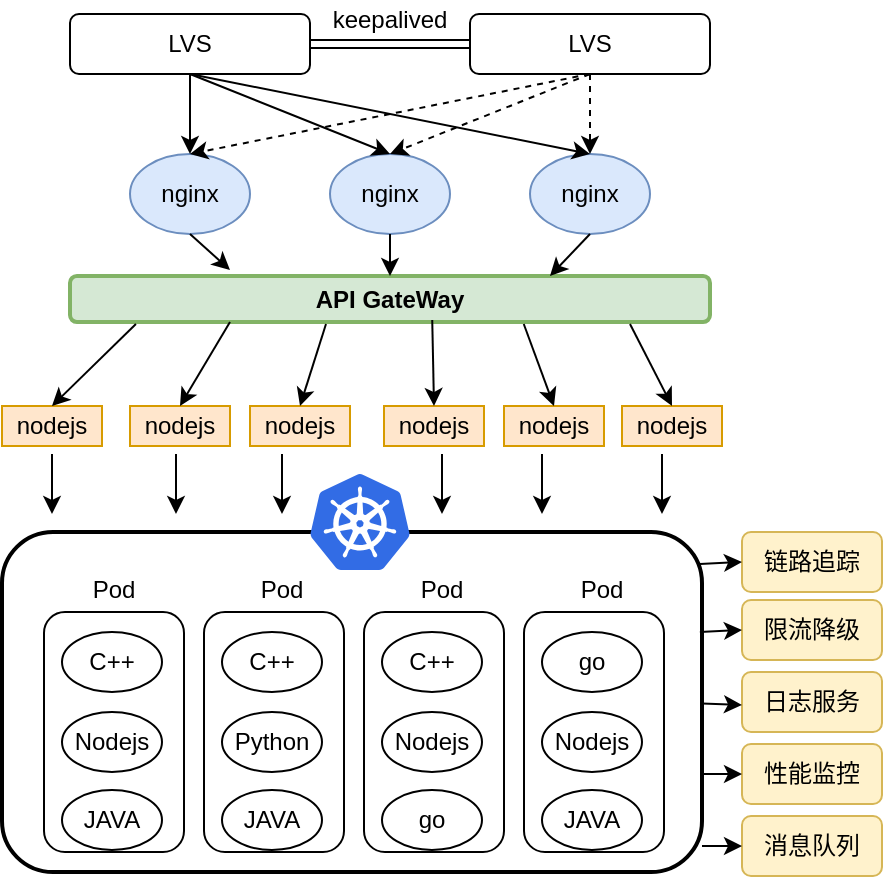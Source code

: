 <mxfile version="14.7.6" type="github">
  <diagram id="G6n_RN8hPcjFfGTwde5l" name="第 1 页">
    <mxGraphModel dx="1422" dy="762" grid="1" gridSize="10" guides="1" tooltips="1" connect="1" arrows="1" fold="1" page="1" pageScale="1" pageWidth="827" pageHeight="1169" math="0" shadow="0">
      <root>
        <mxCell id="0" />
        <mxCell id="1" parent="0" />
        <mxCell id="Mq0KSwzrodGalVTR2X-r-3" style="edgeStyle=orthogonalEdgeStyle;shape=link;rounded=0;orthogonalLoop=1;jettySize=auto;html=1;exitX=1;exitY=0.5;exitDx=0;exitDy=0;entryX=0;entryY=0.5;entryDx=0;entryDy=0;" edge="1" parent="1" source="Mq0KSwzrodGalVTR2X-r-1" target="Mq0KSwzrodGalVTR2X-r-2">
          <mxGeometry relative="1" as="geometry" />
        </mxCell>
        <mxCell id="Mq0KSwzrodGalVTR2X-r-1" value="LVS" style="rounded=1;whiteSpace=wrap;html=1;" vertex="1" parent="1">
          <mxGeometry x="194" y="90" width="120" height="30" as="geometry" />
        </mxCell>
        <mxCell id="Mq0KSwzrodGalVTR2X-r-2" value="LVS" style="rounded=1;whiteSpace=wrap;html=1;" vertex="1" parent="1">
          <mxGeometry x="394" y="90" width="120" height="30" as="geometry" />
        </mxCell>
        <mxCell id="Mq0KSwzrodGalVTR2X-r-4" value="keepalived" style="text;html=1;strokeColor=none;fillColor=none;align=center;verticalAlign=middle;whiteSpace=wrap;rounded=0;" vertex="1" parent="1">
          <mxGeometry x="334" y="83" width="40" height="20" as="geometry" />
        </mxCell>
        <mxCell id="Mq0KSwzrodGalVTR2X-r-5" value="nginx" style="ellipse;whiteSpace=wrap;html=1;fillColor=#dae8fc;strokeColor=#6c8ebf;" vertex="1" parent="1">
          <mxGeometry x="224" y="160" width="60" height="40" as="geometry" />
        </mxCell>
        <mxCell id="Mq0KSwzrodGalVTR2X-r-6" value="nginx" style="ellipse;whiteSpace=wrap;html=1;fillColor=#dae8fc;strokeColor=#6c8ebf;" vertex="1" parent="1">
          <mxGeometry x="324" y="160" width="60" height="40" as="geometry" />
        </mxCell>
        <mxCell id="Mq0KSwzrodGalVTR2X-r-7" value="nginx" style="ellipse;whiteSpace=wrap;html=1;fillColor=#dae8fc;strokeColor=#6c8ebf;" vertex="1" parent="1">
          <mxGeometry x="424" y="160" width="60" height="40" as="geometry" />
        </mxCell>
        <mxCell id="Mq0KSwzrodGalVTR2X-r-8" value="nodejs" style="rounded=0;whiteSpace=wrap;html=1;fillColor=#ffe6cc;strokeColor=#d79b00;" vertex="1" parent="1">
          <mxGeometry x="160" y="286" width="50" height="20" as="geometry" />
        </mxCell>
        <mxCell id="Mq0KSwzrodGalVTR2X-r-11" value="nodejs" style="rounded=0;whiteSpace=wrap;html=1;fillColor=#ffe6cc;strokeColor=#d79b00;" vertex="1" parent="1">
          <mxGeometry x="224" y="286" width="50" height="20" as="geometry" />
        </mxCell>
        <mxCell id="Mq0KSwzrodGalVTR2X-r-12" value="nodejs" style="rounded=0;whiteSpace=wrap;html=1;fillColor=#ffe6cc;strokeColor=#d79b00;" vertex="1" parent="1">
          <mxGeometry x="284" y="286" width="50" height="20" as="geometry" />
        </mxCell>
        <mxCell id="Mq0KSwzrodGalVTR2X-r-13" value="nodejs" style="rounded=0;whiteSpace=wrap;html=1;fillColor=#ffe6cc;strokeColor=#d79b00;" vertex="1" parent="1">
          <mxGeometry x="351" y="286" width="50" height="20" as="geometry" />
        </mxCell>
        <mxCell id="Mq0KSwzrodGalVTR2X-r-14" value="nodejs" style="rounded=0;whiteSpace=wrap;html=1;fillColor=#ffe6cc;strokeColor=#d79b00;" vertex="1" parent="1">
          <mxGeometry x="411" y="286" width="50" height="20" as="geometry" />
        </mxCell>
        <mxCell id="Mq0KSwzrodGalVTR2X-r-15" value="nodejs" style="rounded=0;whiteSpace=wrap;html=1;fillColor=#ffe6cc;strokeColor=#d79b00;" vertex="1" parent="1">
          <mxGeometry x="470" y="286" width="50" height="20" as="geometry" />
        </mxCell>
        <mxCell id="Mq0KSwzrodGalVTR2X-r-19" value="" style="endArrow=classic;html=1;entryX=0.5;entryY=0;entryDx=0;entryDy=0;exitX=0.5;exitY=1;exitDx=0;exitDy=0;" edge="1" parent="1" source="Mq0KSwzrodGalVTR2X-r-1" target="Mq0KSwzrodGalVTR2X-r-5">
          <mxGeometry width="50" height="50" relative="1" as="geometry">
            <mxPoint x="154" y="170" as="sourcePoint" />
            <mxPoint x="204" y="120" as="targetPoint" />
          </mxGeometry>
        </mxCell>
        <mxCell id="Mq0KSwzrodGalVTR2X-r-20" value="" style="endArrow=classic;html=1;entryX=0.5;entryY=0;entryDx=0;entryDy=0;exitX=0.5;exitY=1;exitDx=0;exitDy=0;" edge="1" parent="1" source="Mq0KSwzrodGalVTR2X-r-1" target="Mq0KSwzrodGalVTR2X-r-6">
          <mxGeometry width="50" height="50" relative="1" as="geometry">
            <mxPoint x="294" y="130" as="sourcePoint" />
            <mxPoint x="244" y="160" as="targetPoint" />
          </mxGeometry>
        </mxCell>
        <mxCell id="Mq0KSwzrodGalVTR2X-r-25" value="" style="endArrow=classic;html=1;entryX=0.5;entryY=0;entryDx=0;entryDy=0;" edge="1" parent="1" target="Mq0KSwzrodGalVTR2X-r-7">
          <mxGeometry width="50" height="50" relative="1" as="geometry">
            <mxPoint x="254" y="120" as="sourcePoint" />
            <mxPoint x="394" y="370" as="targetPoint" />
          </mxGeometry>
        </mxCell>
        <mxCell id="Mq0KSwzrodGalVTR2X-r-26" value="" style="endArrow=classic;html=1;exitX=0.5;exitY=1;exitDx=0;exitDy=0;dashed=1;" edge="1" parent="1" source="Mq0KSwzrodGalVTR2X-r-2">
          <mxGeometry width="50" height="50" relative="1" as="geometry">
            <mxPoint x="344" y="420" as="sourcePoint" />
            <mxPoint x="454" y="160" as="targetPoint" />
          </mxGeometry>
        </mxCell>
        <mxCell id="Mq0KSwzrodGalVTR2X-r-28" value="" style="endArrow=classic;html=1;dashed=1;" edge="1" parent="1">
          <mxGeometry width="50" height="50" relative="1" as="geometry">
            <mxPoint x="454" y="120" as="sourcePoint" />
            <mxPoint x="354" y="160" as="targetPoint" />
          </mxGeometry>
        </mxCell>
        <mxCell id="Mq0KSwzrodGalVTR2X-r-29" value="" style="endArrow=classic;html=1;exitX=0.5;exitY=1;exitDx=0;exitDy=0;dashed=1;" edge="1" parent="1" source="Mq0KSwzrodGalVTR2X-r-2">
          <mxGeometry width="50" height="50" relative="1" as="geometry">
            <mxPoint x="134" y="200" as="sourcePoint" />
            <mxPoint x="254" y="160" as="targetPoint" />
          </mxGeometry>
        </mxCell>
        <mxCell id="Mq0KSwzrodGalVTR2X-r-41" value="" style="rounded=1;whiteSpace=wrap;html=1;strokeWidth=2;" vertex="1" parent="1">
          <mxGeometry x="160" y="349" width="350" height="170" as="geometry" />
        </mxCell>
        <mxCell id="Mq0KSwzrodGalVTR2X-r-42" value="" style="aspect=fixed;html=1;points=[];align=center;image;fontSize=12;image=img/lib/mscae/Kubernetes.svg;" vertex="1" parent="1">
          <mxGeometry x="314" y="320" width="50" height="48" as="geometry" />
        </mxCell>
        <mxCell id="Mq0KSwzrodGalVTR2X-r-43" value="链路追踪" style="rounded=1;whiteSpace=wrap;html=1;fillColor=#fff2cc;strokeColor=#d6b656;" vertex="1" parent="1">
          <mxGeometry x="530" y="349" width="70" height="30" as="geometry" />
        </mxCell>
        <mxCell id="Mq0KSwzrodGalVTR2X-r-44" value="限流降级" style="rounded=1;whiteSpace=wrap;html=1;fillColor=#fff2cc;strokeColor=#d6b656;" vertex="1" parent="1">
          <mxGeometry x="530" y="383" width="70" height="30" as="geometry" />
        </mxCell>
        <mxCell id="Mq0KSwzrodGalVTR2X-r-45" value="日志服务" style="rounded=1;whiteSpace=wrap;html=1;fillColor=#fff2cc;strokeColor=#d6b656;" vertex="1" parent="1">
          <mxGeometry x="530" y="419" width="70" height="30" as="geometry" />
        </mxCell>
        <mxCell id="Mq0KSwzrodGalVTR2X-r-46" value="性能监控" style="rounded=1;whiteSpace=wrap;html=1;fillColor=#fff2cc;strokeColor=#d6b656;" vertex="1" parent="1">
          <mxGeometry x="530" y="455" width="70" height="30" as="geometry" />
        </mxCell>
        <mxCell id="Mq0KSwzrodGalVTR2X-r-47" value="消息队列" style="rounded=1;whiteSpace=wrap;html=1;fillColor=#fff2cc;strokeColor=#d6b656;" vertex="1" parent="1">
          <mxGeometry x="530" y="491" width="70" height="30" as="geometry" />
        </mxCell>
        <mxCell id="Mq0KSwzrodGalVTR2X-r-53" value="" style="rounded=1;whiteSpace=wrap;html=1;" vertex="1" parent="1">
          <mxGeometry x="181" y="389" width="70" height="120" as="geometry" />
        </mxCell>
        <mxCell id="Mq0KSwzrodGalVTR2X-r-54" value="" style="rounded=1;whiteSpace=wrap;html=1;" vertex="1" parent="1">
          <mxGeometry x="261" y="389" width="70" height="120" as="geometry" />
        </mxCell>
        <mxCell id="Mq0KSwzrodGalVTR2X-r-55" value="" style="rounded=1;whiteSpace=wrap;html=1;" vertex="1" parent="1">
          <mxGeometry x="341" y="389" width="70" height="120" as="geometry" />
        </mxCell>
        <mxCell id="Mq0KSwzrodGalVTR2X-r-56" value="" style="rounded=1;whiteSpace=wrap;html=1;" vertex="1" parent="1">
          <mxGeometry x="421" y="389" width="70" height="120" as="geometry" />
        </mxCell>
        <mxCell id="Mq0KSwzrodGalVTR2X-r-57" value="Pod" style="text;html=1;strokeColor=none;fillColor=none;align=center;verticalAlign=middle;whiteSpace=wrap;rounded=0;" vertex="1" parent="1">
          <mxGeometry x="196" y="368" width="40" height="20" as="geometry" />
        </mxCell>
        <mxCell id="Mq0KSwzrodGalVTR2X-r-58" value="Pod" style="text;html=1;strokeColor=none;fillColor=none;align=center;verticalAlign=middle;whiteSpace=wrap;rounded=0;" vertex="1" parent="1">
          <mxGeometry x="280" y="368" width="40" height="20" as="geometry" />
        </mxCell>
        <mxCell id="Mq0KSwzrodGalVTR2X-r-59" value="Pod" style="text;html=1;strokeColor=none;fillColor=none;align=center;verticalAlign=middle;whiteSpace=wrap;rounded=0;" vertex="1" parent="1">
          <mxGeometry x="360" y="368" width="40" height="20" as="geometry" />
        </mxCell>
        <mxCell id="Mq0KSwzrodGalVTR2X-r-60" value="Pod" style="text;html=1;strokeColor=none;fillColor=none;align=center;verticalAlign=middle;whiteSpace=wrap;rounded=0;" vertex="1" parent="1">
          <mxGeometry x="440" y="368" width="40" height="20" as="geometry" />
        </mxCell>
        <mxCell id="Mq0KSwzrodGalVTR2X-r-61" value="C++" style="ellipse;whiteSpace=wrap;html=1;" vertex="1" parent="1">
          <mxGeometry x="190" y="399" width="50" height="30" as="geometry" />
        </mxCell>
        <mxCell id="Mq0KSwzrodGalVTR2X-r-64" value="Nodejs" style="ellipse;whiteSpace=wrap;html=1;" vertex="1" parent="1">
          <mxGeometry x="190" y="439" width="50" height="30" as="geometry" />
        </mxCell>
        <mxCell id="Mq0KSwzrodGalVTR2X-r-65" value="JAVA" style="ellipse;whiteSpace=wrap;html=1;" vertex="1" parent="1">
          <mxGeometry x="190" y="478" width="50" height="30" as="geometry" />
        </mxCell>
        <mxCell id="Mq0KSwzrodGalVTR2X-r-66" value="Python" style="ellipse;whiteSpace=wrap;html=1;" vertex="1" parent="1">
          <mxGeometry x="270" y="439" width="50" height="30" as="geometry" />
        </mxCell>
        <mxCell id="Mq0KSwzrodGalVTR2X-r-67" value="C++" style="ellipse;whiteSpace=wrap;html=1;" vertex="1" parent="1">
          <mxGeometry x="270" y="399" width="50" height="30" as="geometry" />
        </mxCell>
        <mxCell id="Mq0KSwzrodGalVTR2X-r-68" value="JAVA" style="ellipse;whiteSpace=wrap;html=1;" vertex="1" parent="1">
          <mxGeometry x="270" y="478" width="50" height="30" as="geometry" />
        </mxCell>
        <mxCell id="Mq0KSwzrodGalVTR2X-r-69" value="Nodejs" style="ellipse;whiteSpace=wrap;html=1;" vertex="1" parent="1">
          <mxGeometry x="350" y="439" width="50" height="30" as="geometry" />
        </mxCell>
        <mxCell id="Mq0KSwzrodGalVTR2X-r-70" value="C++" style="ellipse;whiteSpace=wrap;html=1;" vertex="1" parent="1">
          <mxGeometry x="350" y="399" width="50" height="30" as="geometry" />
        </mxCell>
        <mxCell id="Mq0KSwzrodGalVTR2X-r-71" value="go" style="ellipse;whiteSpace=wrap;html=1;" vertex="1" parent="1">
          <mxGeometry x="350" y="478" width="50" height="30" as="geometry" />
        </mxCell>
        <mxCell id="Mq0KSwzrodGalVTR2X-r-72" value="Nodejs" style="ellipse;whiteSpace=wrap;html=1;" vertex="1" parent="1">
          <mxGeometry x="430" y="439" width="50" height="30" as="geometry" />
        </mxCell>
        <mxCell id="Mq0KSwzrodGalVTR2X-r-73" value="go" style="ellipse;whiteSpace=wrap;html=1;" vertex="1" parent="1">
          <mxGeometry x="430" y="399" width="50" height="30" as="geometry" />
        </mxCell>
        <mxCell id="Mq0KSwzrodGalVTR2X-r-74" value="JAVA" style="ellipse;whiteSpace=wrap;html=1;" vertex="1" parent="1">
          <mxGeometry x="430" y="478" width="50" height="30" as="geometry" />
        </mxCell>
        <mxCell id="Mq0KSwzrodGalVTR2X-r-75" value="&lt;b&gt;API GateWay&lt;/b&gt;" style="rounded=1;whiteSpace=wrap;html=1;strokeWidth=2;fillColor=#d5e8d4;strokeColor=#82b366;" vertex="1" parent="1">
          <mxGeometry x="194" y="221" width="320" height="23" as="geometry" />
        </mxCell>
        <mxCell id="Mq0KSwzrodGalVTR2X-r-76" value="" style="endArrow=classic;html=1;exitX=0.5;exitY=1;exitDx=0;exitDy=0;" edge="1" parent="1" source="Mq0KSwzrodGalVTR2X-r-5">
          <mxGeometry width="50" height="50" relative="1" as="geometry">
            <mxPoint x="94" y="220" as="sourcePoint" />
            <mxPoint x="274" y="218" as="targetPoint" />
          </mxGeometry>
        </mxCell>
        <mxCell id="Mq0KSwzrodGalVTR2X-r-77" value="" style="endArrow=classic;html=1;entryX=0.5;entryY=0;entryDx=0;entryDy=0;exitX=0.5;exitY=1;exitDx=0;exitDy=0;" edge="1" parent="1" source="Mq0KSwzrodGalVTR2X-r-6" target="Mq0KSwzrodGalVTR2X-r-75">
          <mxGeometry width="50" height="50" relative="1" as="geometry">
            <mxPoint x="44" y="300" as="sourcePoint" />
            <mxPoint x="94" y="250" as="targetPoint" />
          </mxGeometry>
        </mxCell>
        <mxCell id="Mq0KSwzrodGalVTR2X-r-78" value="" style="endArrow=classic;html=1;entryX=0.75;entryY=0;entryDx=0;entryDy=0;exitX=0.5;exitY=1;exitDx=0;exitDy=0;" edge="1" parent="1" source="Mq0KSwzrodGalVTR2X-r-7" target="Mq0KSwzrodGalVTR2X-r-75">
          <mxGeometry width="50" height="50" relative="1" as="geometry">
            <mxPoint x="94" y="260" as="sourcePoint" />
            <mxPoint x="144" y="210" as="targetPoint" />
          </mxGeometry>
        </mxCell>
        <mxCell id="Mq0KSwzrodGalVTR2X-r-79" value="" style="endArrow=classic;html=1;exitX=0.103;exitY=1.043;exitDx=0;exitDy=0;exitPerimeter=0;entryX=0.5;entryY=0;entryDx=0;entryDy=0;" edge="1" parent="1" source="Mq0KSwzrodGalVTR2X-r-75" target="Mq0KSwzrodGalVTR2X-r-8">
          <mxGeometry width="50" height="50" relative="1" as="geometry">
            <mxPoint x="54" y="420" as="sourcePoint" />
            <mxPoint x="104" y="370" as="targetPoint" />
          </mxGeometry>
        </mxCell>
        <mxCell id="Mq0KSwzrodGalVTR2X-r-80" value="" style="endArrow=classic;html=1;entryX=0.5;entryY=0;entryDx=0;entryDy=0;exitX=0.25;exitY=1;exitDx=0;exitDy=0;" edge="1" parent="1" source="Mq0KSwzrodGalVTR2X-r-75" target="Mq0KSwzrodGalVTR2X-r-11">
          <mxGeometry width="50" height="50" relative="1" as="geometry">
            <mxPoint x="14" y="420" as="sourcePoint" />
            <mxPoint x="64" y="370" as="targetPoint" />
          </mxGeometry>
        </mxCell>
        <mxCell id="Mq0KSwzrodGalVTR2X-r-81" value="" style="endArrow=classic;html=1;entryX=0.5;entryY=0;entryDx=0;entryDy=0;exitX=0.4;exitY=1.043;exitDx=0;exitDy=0;exitPerimeter=0;" edge="1" parent="1" source="Mq0KSwzrodGalVTR2X-r-75" target="Mq0KSwzrodGalVTR2X-r-12">
          <mxGeometry width="50" height="50" relative="1" as="geometry">
            <mxPoint x="314" y="240" as="sourcePoint" />
            <mxPoint x="94" y="340" as="targetPoint" />
          </mxGeometry>
        </mxCell>
        <mxCell id="Mq0KSwzrodGalVTR2X-r-82" value="" style="endArrow=classic;html=1;exitX=0.875;exitY=1.043;exitDx=0;exitDy=0;exitPerimeter=0;entryX=0.5;entryY=0;entryDx=0;entryDy=0;" edge="1" parent="1" source="Mq0KSwzrodGalVTR2X-r-75" target="Mq0KSwzrodGalVTR2X-r-15">
          <mxGeometry width="50" height="50" relative="1" as="geometry">
            <mxPoint x="574" y="350" as="sourcePoint" />
            <mxPoint x="624" y="300" as="targetPoint" />
          </mxGeometry>
        </mxCell>
        <mxCell id="Mq0KSwzrodGalVTR2X-r-83" value="" style="endArrow=classic;html=1;entryX=0.5;entryY=0;entryDx=0;entryDy=0;exitX=0.709;exitY=1.043;exitDx=0;exitDy=0;exitPerimeter=0;" edge="1" parent="1" source="Mq0KSwzrodGalVTR2X-r-75" target="Mq0KSwzrodGalVTR2X-r-14">
          <mxGeometry width="50" height="50" relative="1" as="geometry">
            <mxPoint x="34" y="380" as="sourcePoint" />
            <mxPoint x="84" y="330" as="targetPoint" />
          </mxGeometry>
        </mxCell>
        <mxCell id="Mq0KSwzrodGalVTR2X-r-84" value="" style="endArrow=classic;html=1;entryX=0.5;entryY=0;entryDx=0;entryDy=0;exitX=0.566;exitY=0.957;exitDx=0;exitDy=0;exitPerimeter=0;" edge="1" parent="1" source="Mq0KSwzrodGalVTR2X-r-75" target="Mq0KSwzrodGalVTR2X-r-13">
          <mxGeometry width="50" height="50" relative="1" as="geometry">
            <mxPoint x="374" y="250" as="sourcePoint" />
            <mxPoint x="369" y="280" as="targetPoint" />
          </mxGeometry>
        </mxCell>
        <mxCell id="Mq0KSwzrodGalVTR2X-r-88" value="" style="endArrow=classic;html=1;" edge="1" parent="1">
          <mxGeometry width="50" height="50" relative="1" as="geometry">
            <mxPoint x="185" y="310" as="sourcePoint" />
            <mxPoint x="185" y="340" as="targetPoint" />
          </mxGeometry>
        </mxCell>
        <mxCell id="Mq0KSwzrodGalVTR2X-r-89" value="" style="endArrow=classic;html=1;" edge="1" parent="1">
          <mxGeometry width="50" height="50" relative="1" as="geometry">
            <mxPoint x="247" y="310" as="sourcePoint" />
            <mxPoint x="247" y="340" as="targetPoint" />
          </mxGeometry>
        </mxCell>
        <mxCell id="Mq0KSwzrodGalVTR2X-r-90" value="" style="endArrow=classic;html=1;" edge="1" parent="1">
          <mxGeometry width="50" height="50" relative="1" as="geometry">
            <mxPoint x="300" y="310" as="sourcePoint" />
            <mxPoint x="300" y="340" as="targetPoint" />
          </mxGeometry>
        </mxCell>
        <mxCell id="Mq0KSwzrodGalVTR2X-r-91" value="" style="endArrow=classic;html=1;" edge="1" parent="1">
          <mxGeometry width="50" height="50" relative="1" as="geometry">
            <mxPoint x="380" y="310" as="sourcePoint" />
            <mxPoint x="380" y="340" as="targetPoint" />
          </mxGeometry>
        </mxCell>
        <mxCell id="Mq0KSwzrodGalVTR2X-r-92" value="" style="endArrow=classic;html=1;" edge="1" parent="1">
          <mxGeometry width="50" height="50" relative="1" as="geometry">
            <mxPoint x="430" y="310" as="sourcePoint" />
            <mxPoint x="430" y="340" as="targetPoint" />
          </mxGeometry>
        </mxCell>
        <mxCell id="Mq0KSwzrodGalVTR2X-r-94" value="" style="endArrow=classic;html=1;" edge="1" parent="1">
          <mxGeometry width="50" height="50" relative="1" as="geometry">
            <mxPoint x="490" y="310" as="sourcePoint" />
            <mxPoint x="490" y="340" as="targetPoint" />
          </mxGeometry>
        </mxCell>
        <mxCell id="Mq0KSwzrodGalVTR2X-r-95" value="" style="endArrow=classic;html=1;exitX=0.997;exitY=0.094;exitDx=0;exitDy=0;exitPerimeter=0;entryX=0;entryY=0.5;entryDx=0;entryDy=0;" edge="1" parent="1" source="Mq0KSwzrodGalVTR2X-r-41" target="Mq0KSwzrodGalVTR2X-r-43">
          <mxGeometry width="50" height="50" relative="1" as="geometry">
            <mxPoint x="510" y="670" as="sourcePoint" />
            <mxPoint x="560" y="620" as="targetPoint" />
          </mxGeometry>
        </mxCell>
        <mxCell id="Mq0KSwzrodGalVTR2X-r-96" value="" style="endArrow=classic;html=1;entryX=0;entryY=0.5;entryDx=0;entryDy=0;exitX=0.997;exitY=0.294;exitDx=0;exitDy=0;exitPerimeter=0;" edge="1" parent="1" source="Mq0KSwzrodGalVTR2X-r-41" target="Mq0KSwzrodGalVTR2X-r-44">
          <mxGeometry width="50" height="50" relative="1" as="geometry">
            <mxPoint x="500" y="640" as="sourcePoint" />
            <mxPoint x="530" y="640" as="targetPoint" />
          </mxGeometry>
        </mxCell>
        <mxCell id="Mq0KSwzrodGalVTR2X-r-97" value="" style="endArrow=classic;html=1;entryX=0;entryY=0.75;entryDx=0;entryDy=0;" edge="1" parent="1">
          <mxGeometry width="50" height="50" relative="1" as="geometry">
            <mxPoint x="510" y="434.731" as="sourcePoint" />
            <mxPoint x="530" y="435.5" as="targetPoint" />
          </mxGeometry>
        </mxCell>
        <mxCell id="Mq0KSwzrodGalVTR2X-r-98" value="" style="endArrow=classic;html=1;entryX=0;entryY=0.5;entryDx=0;entryDy=0;" edge="1" parent="1" target="Mq0KSwzrodGalVTR2X-r-46">
          <mxGeometry width="50" height="50" relative="1" as="geometry">
            <mxPoint x="510" y="470" as="sourcePoint" />
            <mxPoint x="530" y="660" as="targetPoint" />
          </mxGeometry>
        </mxCell>
        <mxCell id="Mq0KSwzrodGalVTR2X-r-99" value="" style="endArrow=classic;html=1;entryX=0;entryY=0.5;entryDx=0;entryDy=0;" edge="1" parent="1" target="Mq0KSwzrodGalVTR2X-r-47">
          <mxGeometry width="50" height="50" relative="1" as="geometry">
            <mxPoint x="510" y="506" as="sourcePoint" />
            <mxPoint x="510" y="640" as="targetPoint" />
          </mxGeometry>
        </mxCell>
      </root>
    </mxGraphModel>
  </diagram>
</mxfile>
